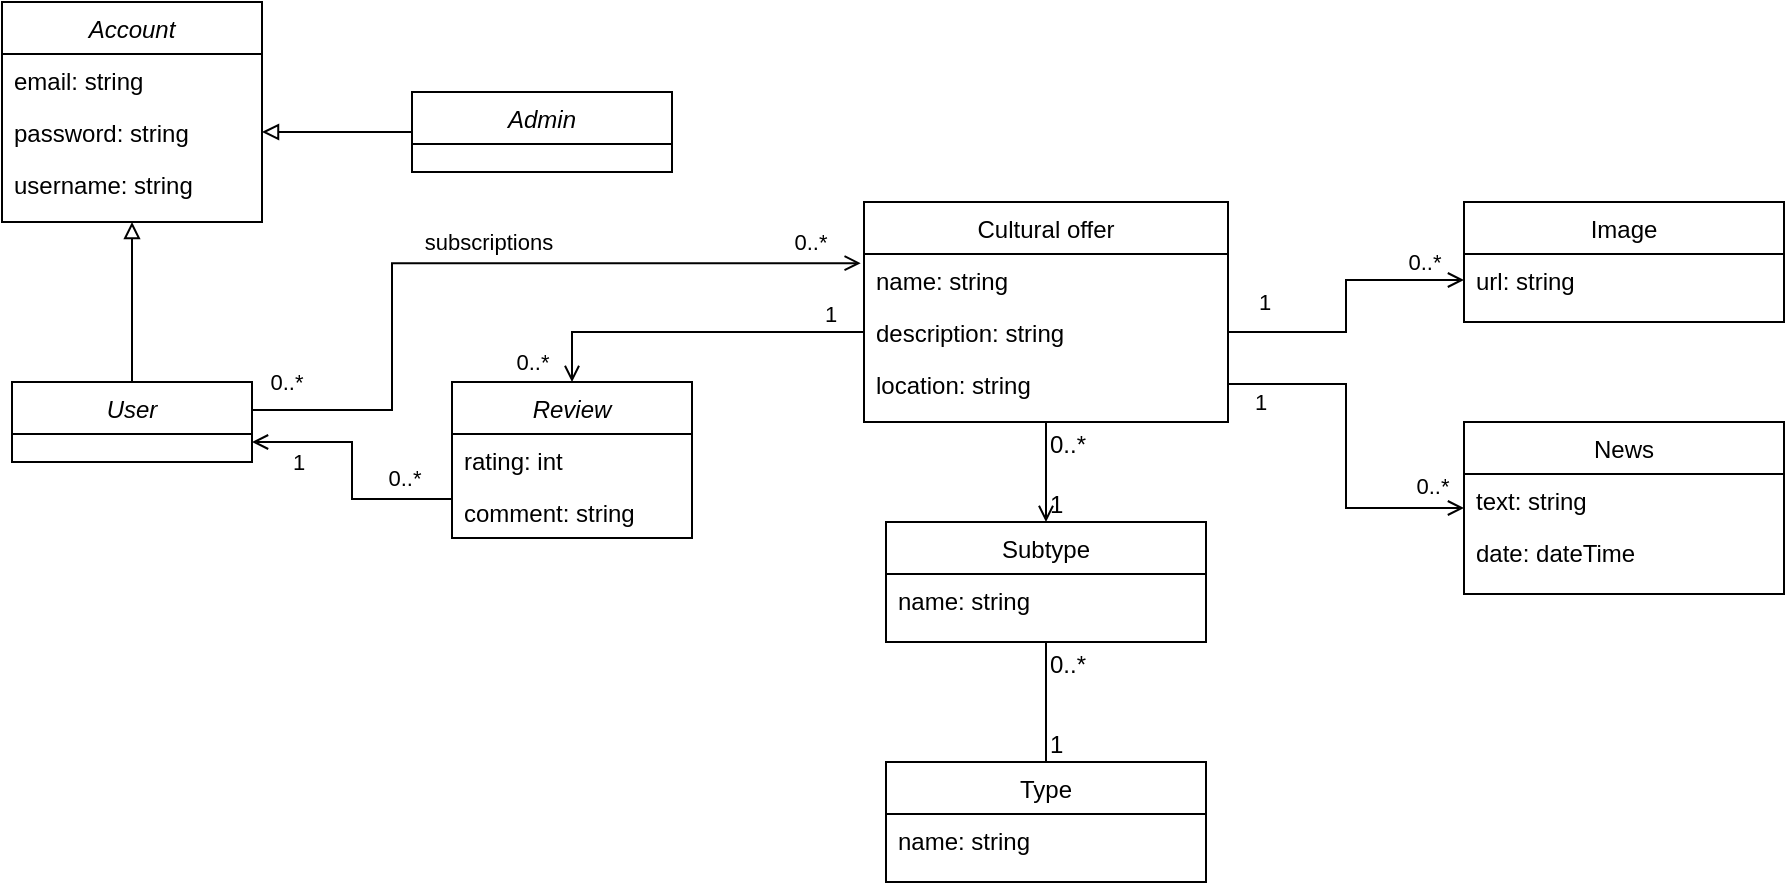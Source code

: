 <mxfile version="13.9.9" type="device"><diagram id="C5RBs43oDa-KdzZeNtuy" name="Page-1"><mxGraphModel dx="1178" dy="641" grid="1" gridSize="10" guides="1" tooltips="1" connect="1" arrows="1" fold="1" page="1" pageScale="1" pageWidth="827" pageHeight="1169" background="none" math="0" shadow="0"><root><mxCell id="WIyWlLk6GJQsqaUBKTNV-0"/><mxCell id="WIyWlLk6GJQsqaUBKTNV-1" parent="WIyWlLk6GJQsqaUBKTNV-0"/><mxCell id="zkfFHV4jXpPFQw0GAbJ--0" value="Account&#10;" style="swimlane;fontStyle=2;align=center;verticalAlign=top;childLayout=stackLayout;horizontal=1;startSize=26;horizontalStack=0;resizeParent=1;resizeLast=0;collapsible=1;marginBottom=0;rounded=0;shadow=0;strokeWidth=1;" parent="WIyWlLk6GJQsqaUBKTNV-1" vertex="1"><mxGeometry x="75" y="20" width="130" height="110" as="geometry"><mxRectangle x="230" y="140" width="160" height="26" as="alternateBounds"/></mxGeometry></mxCell><mxCell id="zkfFHV4jXpPFQw0GAbJ--1" value="email: string" style="text;align=left;verticalAlign=top;spacingLeft=4;spacingRight=4;overflow=hidden;rotatable=0;points=[[0,0.5],[1,0.5]];portConstraint=eastwest;" parent="zkfFHV4jXpPFQw0GAbJ--0" vertex="1"><mxGeometry y="26" width="130" height="26" as="geometry"/></mxCell><mxCell id="zkfFHV4jXpPFQw0GAbJ--2" value="password: string" style="text;align=left;verticalAlign=top;spacingLeft=4;spacingRight=4;overflow=hidden;rotatable=0;points=[[0,0.5],[1,0.5]];portConstraint=eastwest;rounded=0;shadow=0;html=0;" parent="zkfFHV4jXpPFQw0GAbJ--0" vertex="1"><mxGeometry y="52" width="130" height="26" as="geometry"/></mxCell><mxCell id="KJDOT8euJavmzuuI-41K-2" value="username: string" style="text;align=left;verticalAlign=top;spacingLeft=4;spacingRight=4;overflow=hidden;rotatable=0;points=[[0,0.5],[1,0.5]];portConstraint=eastwest;" parent="zkfFHV4jXpPFQw0GAbJ--0" vertex="1"><mxGeometry y="78" width="130" height="22" as="geometry"/></mxCell><mxCell id="zkfFHV4jXpPFQw0GAbJ--13" value="Type" style="swimlane;fontStyle=0;align=center;verticalAlign=top;childLayout=stackLayout;horizontal=1;startSize=26;horizontalStack=0;resizeParent=1;resizeLast=0;collapsible=1;marginBottom=0;rounded=0;shadow=0;strokeWidth=1;" parent="WIyWlLk6GJQsqaUBKTNV-1" vertex="1"><mxGeometry x="517" y="400" width="160" height="60" as="geometry"><mxRectangle x="340" y="380" width="170" height="26" as="alternateBounds"/></mxGeometry></mxCell><mxCell id="zkfFHV4jXpPFQw0GAbJ--14" value="name: string" style="text;align=left;verticalAlign=top;spacingLeft=4;spacingRight=4;overflow=hidden;rotatable=0;points=[[0,0.5],[1,0.5]];portConstraint=eastwest;" parent="zkfFHV4jXpPFQw0GAbJ--13" vertex="1"><mxGeometry y="26" width="160" height="26" as="geometry"/></mxCell><mxCell id="zkfFHV4jXpPFQw0GAbJ--17" value="Cultural offer" style="swimlane;fontStyle=0;align=center;verticalAlign=top;childLayout=stackLayout;horizontal=1;startSize=26;horizontalStack=0;resizeParent=1;resizeLast=0;collapsible=1;marginBottom=0;rounded=0;shadow=0;strokeWidth=1;" parent="WIyWlLk6GJQsqaUBKTNV-1" vertex="1"><mxGeometry x="506" y="120" width="182" height="110" as="geometry"><mxRectangle x="550" y="140" width="160" height="26" as="alternateBounds"/></mxGeometry></mxCell><mxCell id="zkfFHV4jXpPFQw0GAbJ--18" value="name: string" style="text;align=left;verticalAlign=top;spacingLeft=4;spacingRight=4;overflow=hidden;rotatable=0;points=[[0,0.5],[1,0.5]];portConstraint=eastwest;" parent="zkfFHV4jXpPFQw0GAbJ--17" vertex="1"><mxGeometry y="26" width="182" height="26" as="geometry"/></mxCell><mxCell id="zkfFHV4jXpPFQw0GAbJ--19" value="description: string" style="text;align=left;verticalAlign=top;spacingLeft=4;spacingRight=4;overflow=hidden;rotatable=0;points=[[0,0.5],[1,0.5]];portConstraint=eastwest;rounded=0;shadow=0;html=0;" parent="zkfFHV4jXpPFQw0GAbJ--17" vertex="1"><mxGeometry y="52" width="182" height="26" as="geometry"/></mxCell><mxCell id="zkfFHV4jXpPFQw0GAbJ--20" value="location: string" style="text;align=left;verticalAlign=top;spacingLeft=4;spacingRight=4;overflow=hidden;rotatable=0;points=[[0,0.5],[1,0.5]];portConstraint=eastwest;rounded=0;shadow=0;html=0;" parent="zkfFHV4jXpPFQw0GAbJ--17" vertex="1"><mxGeometry y="78" width="182" height="26" as="geometry"/></mxCell><mxCell id="y6WthZ_tFc5W9TMNi-E--0" value="Image" style="swimlane;fontStyle=0;align=center;verticalAlign=top;childLayout=stackLayout;horizontal=1;startSize=26;horizontalStack=0;resizeParent=1;resizeLast=0;collapsible=1;marginBottom=0;rounded=0;shadow=0;strokeWidth=1;" vertex="1" parent="WIyWlLk6GJQsqaUBKTNV-1"><mxGeometry x="806" y="120" width="160" height="60" as="geometry"><mxRectangle x="340" y="380" width="170" height="26" as="alternateBounds"/></mxGeometry></mxCell><mxCell id="y6WthZ_tFc5W9TMNi-E--1" value="url: string" style="text;align=left;verticalAlign=top;spacingLeft=4;spacingRight=4;overflow=hidden;rotatable=0;points=[[0,0.5],[1,0.5]];portConstraint=eastwest;" vertex="1" parent="y6WthZ_tFc5W9TMNi-E--0"><mxGeometry y="26" width="160" height="26" as="geometry"/></mxCell><mxCell id="y6WthZ_tFc5W9TMNi-E--14" style="edgeStyle=orthogonalEdgeStyle;rounded=0;orthogonalLoop=1;jettySize=auto;html=1;exitX=0.5;exitY=1;exitDx=0;exitDy=0;entryX=0.5;entryY=0;entryDx=0;entryDy=0;endArrow=none;endFill=0;" edge="1" parent="WIyWlLk6GJQsqaUBKTNV-1" source="y6WthZ_tFc5W9TMNi-E--3" target="zkfFHV4jXpPFQw0GAbJ--13"><mxGeometry relative="1" as="geometry"/></mxCell><mxCell id="y6WthZ_tFc5W9TMNi-E--3" value="Subtype" style="swimlane;fontStyle=0;align=center;verticalAlign=top;childLayout=stackLayout;horizontal=1;startSize=26;horizontalStack=0;resizeParent=1;resizeLast=0;collapsible=1;marginBottom=0;rounded=0;shadow=0;strokeWidth=1;" vertex="1" parent="WIyWlLk6GJQsqaUBKTNV-1"><mxGeometry x="517" y="280" width="160" height="60" as="geometry"><mxRectangle x="340" y="380" width="170" height="26" as="alternateBounds"/></mxGeometry></mxCell><mxCell id="y6WthZ_tFc5W9TMNi-E--4" value="name: string" style="text;align=left;verticalAlign=top;spacingLeft=4;spacingRight=4;overflow=hidden;rotatable=0;points=[[0,0.5],[1,0.5]];portConstraint=eastwest;" vertex="1" parent="y6WthZ_tFc5W9TMNi-E--3"><mxGeometry y="26" width="160" height="26" as="geometry"/></mxCell><mxCell id="y6WthZ_tFc5W9TMNi-E--16" value="0..*" style="resizable=0;align=left;verticalAlign=bottom;labelBackgroundColor=none;fontSize=12;" connectable="0" vertex="1" parent="WIyWlLk6GJQsqaUBKTNV-1"><mxGeometry x="597" y="359.996" as="geometry"/></mxCell><mxCell id="y6WthZ_tFc5W9TMNi-E--17" value="1" style="resizable=0;align=left;verticalAlign=bottom;labelBackgroundColor=none;fontSize=12;" connectable="0" vertex="1" parent="WIyWlLk6GJQsqaUBKTNV-1"><mxGeometry x="597" y="399.996" as="geometry"/></mxCell><mxCell id="y6WthZ_tFc5W9TMNi-E--18" style="edgeStyle=orthogonalEdgeStyle;rounded=0;orthogonalLoop=1;jettySize=auto;html=1;exitX=0.5;exitY=1;exitDx=0;exitDy=0;endArrow=open;endFill=0;entryX=0.5;entryY=0;entryDx=0;entryDy=0;startArrow=none;startFill=0;" edge="1" parent="WIyWlLk6GJQsqaUBKTNV-1" source="zkfFHV4jXpPFQw0GAbJ--17" target="y6WthZ_tFc5W9TMNi-E--3"><mxGeometry relative="1" as="geometry"><mxPoint x="607" y="350" as="sourcePoint"/><mxPoint x="597" y="270" as="targetPoint"/></mxGeometry></mxCell><mxCell id="y6WthZ_tFc5W9TMNi-E--20" value="1" style="resizable=0;align=left;verticalAlign=bottom;labelBackgroundColor=none;fontSize=12;" connectable="0" vertex="1" parent="WIyWlLk6GJQsqaUBKTNV-1"><mxGeometry x="597" y="279.996" as="geometry"/></mxCell><mxCell id="y6WthZ_tFc5W9TMNi-E--21" value="0..*" style="resizable=0;align=left;verticalAlign=bottom;labelBackgroundColor=none;fontSize=12;" connectable="0" vertex="1" parent="WIyWlLk6GJQsqaUBKTNV-1"><mxGeometry x="597" y="249.996" as="geometry"/></mxCell><mxCell id="y6WthZ_tFc5W9TMNi-E--22" style="edgeStyle=orthogonalEdgeStyle;rounded=0;orthogonalLoop=1;jettySize=auto;html=1;entryX=0;entryY=0.5;entryDx=0;entryDy=0;startArrow=none;startFill=0;endArrow=open;endFill=0;" edge="1" parent="WIyWlLk6GJQsqaUBKTNV-1" source="zkfFHV4jXpPFQw0GAbJ--19" target="y6WthZ_tFc5W9TMNi-E--1"><mxGeometry relative="1" as="geometry"/></mxCell><mxCell id="y6WthZ_tFc5W9TMNi-E--23" value="1" style="edgeLabel;html=1;align=center;verticalAlign=middle;resizable=0;points=[];" vertex="1" connectable="0" parent="y6WthZ_tFc5W9TMNi-E--22"><mxGeometry x="-0.821" y="1" relative="1" as="geometry"><mxPoint x="4.86" y="-14" as="offset"/></mxGeometry></mxCell><mxCell id="y6WthZ_tFc5W9TMNi-E--24" value="0..*" style="edgeLabel;html=1;align=center;verticalAlign=middle;resizable=0;points=[];" vertex="1" connectable="0" parent="y6WthZ_tFc5W9TMNi-E--22"><mxGeometry x="0.722" y="1" relative="1" as="geometry"><mxPoint y="-8" as="offset"/></mxGeometry></mxCell><mxCell id="y6WthZ_tFc5W9TMNi-E--31" style="edgeStyle=orthogonalEdgeStyle;rounded=0;orthogonalLoop=1;jettySize=auto;html=1;entryX=0.5;entryY=1;entryDx=0;entryDy=0;startArrow=none;startFill=0;endArrow=block;endFill=0;" edge="1" parent="WIyWlLk6GJQsqaUBKTNV-1" source="y6WthZ_tFc5W9TMNi-E--25" target="zkfFHV4jXpPFQw0GAbJ--0"><mxGeometry relative="1" as="geometry"/></mxCell><mxCell id="y6WthZ_tFc5W9TMNi-E--38" style="edgeStyle=orthogonalEdgeStyle;rounded=0;orthogonalLoop=1;jettySize=auto;html=1;exitX=1;exitY=0.25;exitDx=0;exitDy=0;entryX=-0.009;entryY=0.176;entryDx=0;entryDy=0;entryPerimeter=0;startArrow=none;startFill=0;endArrow=open;endFill=0;" edge="1" parent="WIyWlLk6GJQsqaUBKTNV-1" source="y6WthZ_tFc5W9TMNi-E--25" target="zkfFHV4jXpPFQw0GAbJ--18"><mxGeometry relative="1" as="geometry"><Array as="points"><mxPoint x="200" y="224"/><mxPoint x="270" y="224"/><mxPoint x="270" y="151"/></Array></mxGeometry></mxCell><mxCell id="y6WthZ_tFc5W9TMNi-E--53" value="subscriptions" style="edgeLabel;html=1;align=center;verticalAlign=middle;resizable=0;points=[];" vertex="1" connectable="0" parent="y6WthZ_tFc5W9TMNi-E--38"><mxGeometry x="0.034" y="2" relative="1" as="geometry"><mxPoint x="-2.23" y="-8.59" as="offset"/></mxGeometry></mxCell><mxCell id="y6WthZ_tFc5W9TMNi-E--54" value="0..*" style="edgeLabel;html=1;align=center;verticalAlign=middle;resizable=0;points=[];" vertex="1" connectable="0" parent="y6WthZ_tFc5W9TMNi-E--38"><mxGeometry x="0.769" y="1" relative="1" as="geometry"><mxPoint x="18.91" y="-9.58" as="offset"/></mxGeometry></mxCell><mxCell id="y6WthZ_tFc5W9TMNi-E--55" value="0..*" style="edgeLabel;html=1;align=center;verticalAlign=middle;resizable=0;points=[];" vertex="1" connectable="0" parent="y6WthZ_tFc5W9TMNi-E--38"><mxGeometry x="-0.738" relative="1" as="geometry"><mxPoint x="-29.14" y="-13.79" as="offset"/></mxGeometry></mxCell><mxCell id="y6WthZ_tFc5W9TMNi-E--40" style="edgeStyle=orthogonalEdgeStyle;rounded=0;orthogonalLoop=1;jettySize=auto;html=1;exitX=1;exitY=0.75;exitDx=0;exitDy=0;entryX=0;entryY=0.75;entryDx=0;entryDy=0;startArrow=open;startFill=0;endArrow=none;endFill=0;" edge="1" parent="WIyWlLk6GJQsqaUBKTNV-1" source="y6WthZ_tFc5W9TMNi-E--25" target="y6WthZ_tFc5W9TMNi-E--33"><mxGeometry relative="1" as="geometry"/></mxCell><mxCell id="y6WthZ_tFc5W9TMNi-E--41" value="1" style="edgeLabel;html=1;align=center;verticalAlign=middle;resizable=0;points=[];" vertex="1" connectable="0" parent="y6WthZ_tFc5W9TMNi-E--40"><mxGeometry x="-0.651" y="-1" relative="1" as="geometry"><mxPoint y="8.99" as="offset"/></mxGeometry></mxCell><mxCell id="y6WthZ_tFc5W9TMNi-E--42" value="0..*" style="edgeLabel;html=1;align=center;verticalAlign=middle;resizable=0;points=[];" vertex="1" connectable="0" parent="y6WthZ_tFc5W9TMNi-E--40"><mxGeometry x="0.697" y="1" relative="1" as="geometry"><mxPoint x="-4.57" y="-10.25" as="offset"/></mxGeometry></mxCell><mxCell id="y6WthZ_tFc5W9TMNi-E--25" value="User" style="swimlane;fontStyle=2;align=center;verticalAlign=top;childLayout=stackLayout;horizontal=1;startSize=26;horizontalStack=0;resizeParent=1;resizeLast=0;collapsible=1;marginBottom=0;rounded=0;shadow=0;strokeWidth=1;" vertex="1" parent="WIyWlLk6GJQsqaUBKTNV-1"><mxGeometry x="80" y="210" width="120" height="40" as="geometry"><mxRectangle x="230" y="140" width="160" height="26" as="alternateBounds"/></mxGeometry></mxCell><mxCell id="y6WthZ_tFc5W9TMNi-E--45" style="edgeStyle=orthogonalEdgeStyle;rounded=0;orthogonalLoop=1;jettySize=auto;html=1;entryX=1;entryY=0.5;entryDx=0;entryDy=0;startArrow=none;startFill=0;endArrow=block;endFill=0;" edge="1" parent="WIyWlLk6GJQsqaUBKTNV-1" source="y6WthZ_tFc5W9TMNi-E--30" target="zkfFHV4jXpPFQw0GAbJ--2"><mxGeometry relative="1" as="geometry"/></mxCell><mxCell id="y6WthZ_tFc5W9TMNi-E--30" value="Admin" style="swimlane;fontStyle=2;align=center;verticalAlign=top;childLayout=stackLayout;horizontal=1;startSize=26;horizontalStack=0;resizeParent=1;resizeLast=0;collapsible=1;marginBottom=0;rounded=0;shadow=0;strokeWidth=1;" vertex="1" parent="WIyWlLk6GJQsqaUBKTNV-1"><mxGeometry x="280" y="65" width="130" height="40" as="geometry"><mxRectangle x="230" y="140" width="160" height="26" as="alternateBounds"/></mxGeometry></mxCell><mxCell id="y6WthZ_tFc5W9TMNi-E--34" style="edgeStyle=orthogonalEdgeStyle;rounded=0;orthogonalLoop=1;jettySize=auto;html=1;entryX=0;entryY=0.5;entryDx=0;entryDy=0;startArrow=open;startFill=0;endArrow=none;endFill=0;" edge="1" parent="WIyWlLk6GJQsqaUBKTNV-1" source="y6WthZ_tFc5W9TMNi-E--33" target="zkfFHV4jXpPFQw0GAbJ--19"><mxGeometry relative="1" as="geometry"/></mxCell><mxCell id="y6WthZ_tFc5W9TMNi-E--35" value="1" style="edgeLabel;html=1;align=center;verticalAlign=middle;resizable=0;points=[];" vertex="1" connectable="0" parent="y6WthZ_tFc5W9TMNi-E--34"><mxGeometry x="0.793" y="1" relative="1" as="geometry"><mxPoint y="-8" as="offset"/></mxGeometry></mxCell><mxCell id="y6WthZ_tFc5W9TMNi-E--36" value="0..*" style="edgeLabel;html=1;align=center;verticalAlign=middle;resizable=0;points=[];" vertex="1" connectable="0" parent="y6WthZ_tFc5W9TMNi-E--34"><mxGeometry x="-0.016" y="-2" relative="1" as="geometry"><mxPoint x="-79.03" y="12.98" as="offset"/></mxGeometry></mxCell><mxCell id="y6WthZ_tFc5W9TMNi-E--33" value="Review" style="swimlane;fontStyle=2;align=center;verticalAlign=top;childLayout=stackLayout;horizontal=1;startSize=26;horizontalStack=0;resizeParent=1;resizeLast=0;collapsible=1;marginBottom=0;rounded=0;shadow=0;strokeWidth=1;" vertex="1" parent="WIyWlLk6GJQsqaUBKTNV-1"><mxGeometry x="300" y="210" width="120" height="78" as="geometry"><mxRectangle x="230" y="140" width="160" height="26" as="alternateBounds"/></mxGeometry></mxCell><mxCell id="y6WthZ_tFc5W9TMNi-E--43" value="rating: int" style="text;align=left;verticalAlign=top;spacingLeft=4;spacingRight=4;overflow=hidden;rotatable=0;points=[[0,0.5],[1,0.5]];portConstraint=eastwest;" vertex="1" parent="y6WthZ_tFc5W9TMNi-E--33"><mxGeometry y="26" width="120" height="26" as="geometry"/></mxCell><mxCell id="y6WthZ_tFc5W9TMNi-E--44" value="comment: string" style="text;align=left;verticalAlign=top;spacingLeft=4;spacingRight=4;overflow=hidden;rotatable=0;points=[[0,0.5],[1,0.5]];portConstraint=eastwest;" vertex="1" parent="y6WthZ_tFc5W9TMNi-E--33"><mxGeometry y="52" width="120" height="26" as="geometry"/></mxCell><mxCell id="y6WthZ_tFc5W9TMNi-E--46" value="News" style="swimlane;fontStyle=0;align=center;verticalAlign=top;childLayout=stackLayout;horizontal=1;startSize=26;horizontalStack=0;resizeParent=1;resizeLast=0;collapsible=1;marginBottom=0;rounded=0;shadow=0;strokeWidth=1;" vertex="1" parent="WIyWlLk6GJQsqaUBKTNV-1"><mxGeometry x="806" y="230" width="160" height="86" as="geometry"><mxRectangle x="340" y="380" width="170" height="26" as="alternateBounds"/></mxGeometry></mxCell><mxCell id="y6WthZ_tFc5W9TMNi-E--47" value="text: string" style="text;align=left;verticalAlign=top;spacingLeft=4;spacingRight=4;overflow=hidden;rotatable=0;points=[[0,0.5],[1,0.5]];portConstraint=eastwest;" vertex="1" parent="y6WthZ_tFc5W9TMNi-E--46"><mxGeometry y="26" width="160" height="26" as="geometry"/></mxCell><mxCell id="y6WthZ_tFc5W9TMNi-E--49" value="date: dateTime" style="text;align=left;verticalAlign=top;spacingLeft=4;spacingRight=4;overflow=hidden;rotatable=0;points=[[0,0.5],[1,0.5]];portConstraint=eastwest;" vertex="1" parent="y6WthZ_tFc5W9TMNi-E--46"><mxGeometry y="52" width="160" height="26" as="geometry"/></mxCell><mxCell id="y6WthZ_tFc5W9TMNi-E--50" style="edgeStyle=orthogonalEdgeStyle;rounded=0;orthogonalLoop=1;jettySize=auto;html=1;entryX=0;entryY=0.5;entryDx=0;entryDy=0;startArrow=none;startFill=0;endArrow=open;endFill=0;" edge="1" parent="WIyWlLk6GJQsqaUBKTNV-1" source="zkfFHV4jXpPFQw0GAbJ--20" target="y6WthZ_tFc5W9TMNi-E--46"><mxGeometry relative="1" as="geometry"/></mxCell><mxCell id="y6WthZ_tFc5W9TMNi-E--51" value="0..*" style="edgeLabel;html=1;align=center;verticalAlign=middle;resizable=0;points=[];" vertex="1" connectable="0" parent="y6WthZ_tFc5W9TMNi-E--50"><mxGeometry x="0.536" y="2" relative="1" as="geometry"><mxPoint x="25.71" y="-9" as="offset"/></mxGeometry></mxCell><mxCell id="y6WthZ_tFc5W9TMNi-E--52" value="1" style="edgeLabel;html=1;align=center;verticalAlign=middle;resizable=0;points=[];" vertex="1" connectable="0" parent="y6WthZ_tFc5W9TMNi-E--50"><mxGeometry x="-0.825" y="2" relative="1" as="geometry"><mxPoint y="11" as="offset"/></mxGeometry></mxCell></root></mxGraphModel></diagram></mxfile>